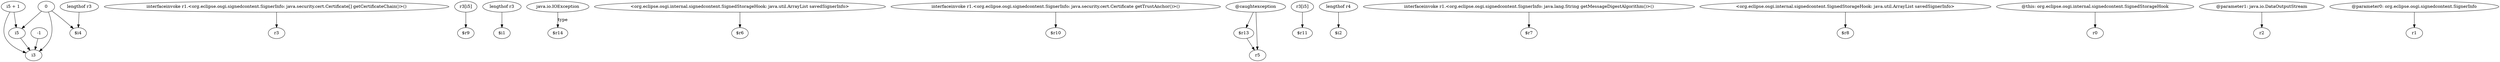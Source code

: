digraph g {
0[label="i5 + 1"]
1[label="i5"]
0->1[label=""]
2[label="interfaceinvoke r1.<org.eclipse.osgi.signedcontent.SignerInfo: java.security.cert.Certificate[] getCertificateChain()>()"]
3[label="r3"]
2->3[label=""]
4[label="r3[i5]"]
5[label="$r9"]
4->5[label=""]
6[label="lengthof r3"]
7[label="$i1"]
6->7[label=""]
8[label="java.io.IOException"]
9[label="$r14"]
8->9[label="type"]
10[label="<org.eclipse.osgi.internal.signedcontent.SignedStorageHook: java.util.ArrayList savedSignerInfo>"]
11[label="$r6"]
10->11[label=""]
12[label="interfaceinvoke r1.<org.eclipse.osgi.signedcontent.SignerInfo: java.security.cert.Certificate getTrustAnchor()>()"]
13[label="$r10"]
12->13[label=""]
14[label="@caughtexception"]
15[label="$r13"]
14->15[label=""]
16[label="r3[i5]"]
17[label="$r11"]
16->17[label=""]
18[label="lengthof r4"]
19[label="$i2"]
18->19[label=""]
20[label="i3"]
0->20[label=""]
21[label="lengthof r3"]
22[label="$i4"]
21->22[label=""]
1->20[label=""]
23[label="interfaceinvoke r1.<org.eclipse.osgi.signedcontent.SignerInfo: java.lang.String getMessageDigestAlgorithm()>()"]
24[label="$r7"]
23->24[label=""]
25[label="<org.eclipse.osgi.internal.signedcontent.SignedStorageHook: java.util.ArrayList savedSignerInfo>"]
26[label="$r8"]
25->26[label=""]
27[label="-1"]
27->20[label=""]
28[label="r5"]
14->28[label=""]
29[label="0"]
29->22[label=""]
29->20[label=""]
30[label="@this: org.eclipse.osgi.internal.signedcontent.SignedStorageHook"]
31[label="r0"]
30->31[label=""]
32[label="@parameter1: java.io.DataOutputStream"]
33[label="r2"]
32->33[label=""]
29->1[label=""]
34[label="@parameter0: org.eclipse.osgi.signedcontent.SignerInfo"]
35[label="r1"]
34->35[label=""]
15->28[label=""]
}